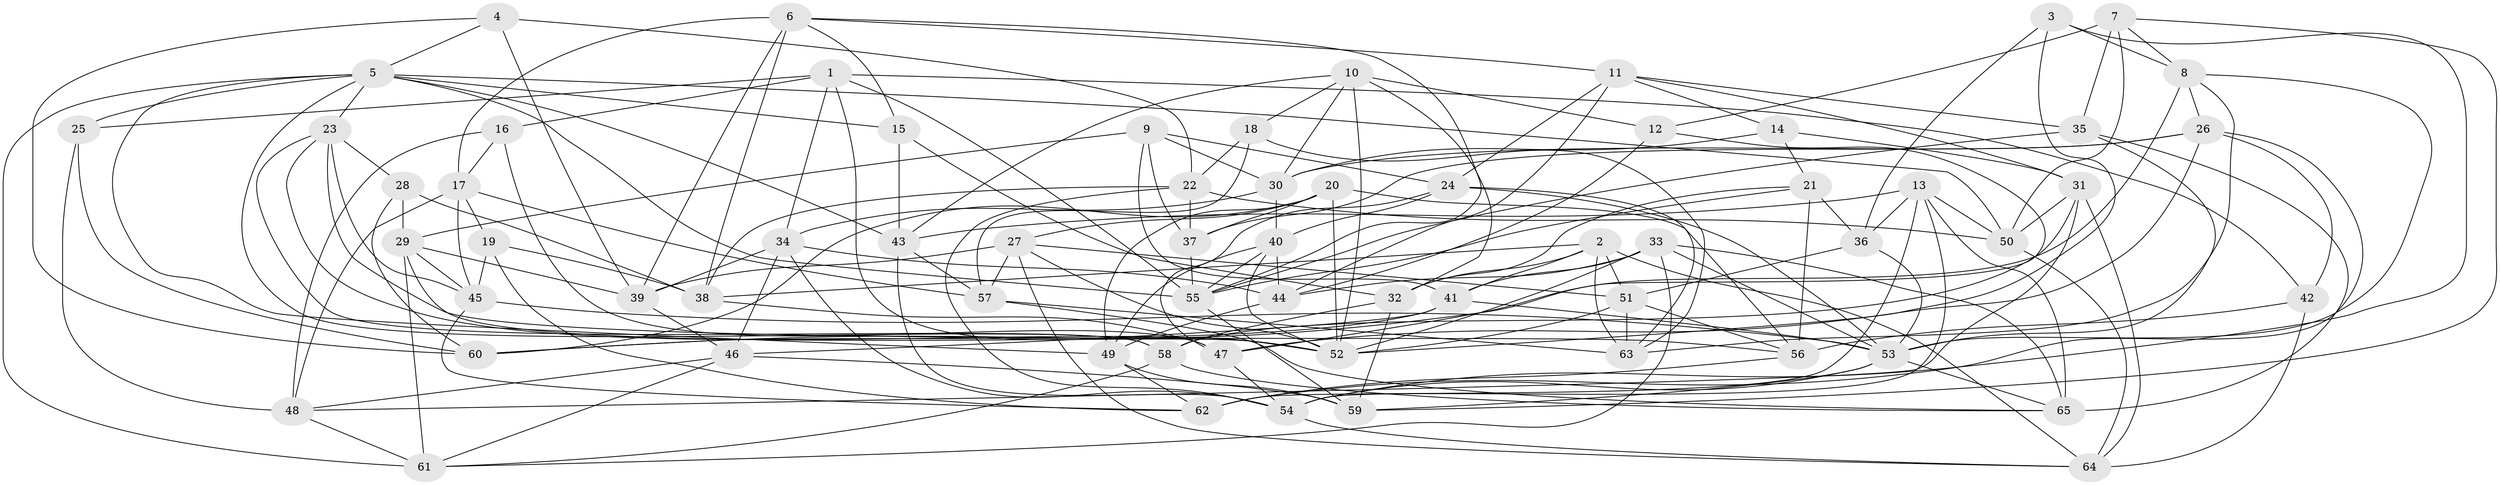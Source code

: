 // original degree distribution, {4: 1.0}
// Generated by graph-tools (version 1.1) at 2025/26/03/09/25 03:26:56]
// undirected, 65 vertices, 189 edges
graph export_dot {
graph [start="1"]
  node [color=gray90,style=filled];
  1;
  2;
  3;
  4;
  5;
  6;
  7;
  8;
  9;
  10;
  11;
  12;
  13;
  14;
  15;
  16;
  17;
  18;
  19;
  20;
  21;
  22;
  23;
  24;
  25;
  26;
  27;
  28;
  29;
  30;
  31;
  32;
  33;
  34;
  35;
  36;
  37;
  38;
  39;
  40;
  41;
  42;
  43;
  44;
  45;
  46;
  47;
  48;
  49;
  50;
  51;
  52;
  53;
  54;
  55;
  56;
  57;
  58;
  59;
  60;
  61;
  62;
  63;
  64;
  65;
  1 -- 16 [weight=1.0];
  1 -- 25 [weight=1.0];
  1 -- 34 [weight=1.0];
  1 -- 42 [weight=1.0];
  1 -- 52 [weight=1.0];
  1 -- 55 [weight=1.0];
  2 -- 32 [weight=1.0];
  2 -- 38 [weight=1.0];
  2 -- 41 [weight=1.0];
  2 -- 51 [weight=1.0];
  2 -- 63 [weight=1.0];
  2 -- 64 [weight=1.0];
  3 -- 8 [weight=1.0];
  3 -- 36 [weight=1.0];
  3 -- 52 [weight=1.0];
  3 -- 54 [weight=1.0];
  4 -- 5 [weight=1.0];
  4 -- 22 [weight=1.0];
  4 -- 39 [weight=1.0];
  4 -- 60 [weight=1.0];
  5 -- 15 [weight=1.0];
  5 -- 23 [weight=1.0];
  5 -- 25 [weight=1.0];
  5 -- 43 [weight=1.0];
  5 -- 49 [weight=1.0];
  5 -- 50 [weight=1.0];
  5 -- 55 [weight=1.0];
  5 -- 58 [weight=1.0];
  5 -- 61 [weight=1.0];
  6 -- 11 [weight=1.0];
  6 -- 15 [weight=1.0];
  6 -- 17 [weight=1.0];
  6 -- 38 [weight=1.0];
  6 -- 39 [weight=1.0];
  6 -- 55 [weight=1.0];
  7 -- 8 [weight=1.0];
  7 -- 12 [weight=1.0];
  7 -- 35 [weight=2.0];
  7 -- 50 [weight=1.0];
  7 -- 59 [weight=1.0];
  8 -- 26 [weight=1.0];
  8 -- 53 [weight=1.0];
  8 -- 60 [weight=1.0];
  8 -- 63 [weight=1.0];
  9 -- 24 [weight=1.0];
  9 -- 29 [weight=1.0];
  9 -- 30 [weight=1.0];
  9 -- 37 [weight=2.0];
  9 -- 41 [weight=1.0];
  10 -- 12 [weight=1.0];
  10 -- 18 [weight=1.0];
  10 -- 30 [weight=1.0];
  10 -- 32 [weight=1.0];
  10 -- 43 [weight=1.0];
  10 -- 52 [weight=1.0];
  11 -- 14 [weight=1.0];
  11 -- 24 [weight=1.0];
  11 -- 31 [weight=1.0];
  11 -- 35 [weight=1.0];
  11 -- 44 [weight=1.0];
  12 -- 44 [weight=1.0];
  12 -- 47 [weight=1.0];
  13 -- 36 [weight=1.0];
  13 -- 43 [weight=1.0];
  13 -- 50 [weight=1.0];
  13 -- 54 [weight=1.0];
  13 -- 62 [weight=1.0];
  13 -- 65 [weight=1.0];
  14 -- 21 [weight=1.0];
  14 -- 30 [weight=1.0];
  14 -- 31 [weight=1.0];
  15 -- 32 [weight=1.0];
  15 -- 43 [weight=1.0];
  16 -- 17 [weight=1.0];
  16 -- 47 [weight=1.0];
  16 -- 48 [weight=1.0];
  17 -- 19 [weight=1.0];
  17 -- 45 [weight=1.0];
  17 -- 48 [weight=1.0];
  17 -- 57 [weight=1.0];
  18 -- 22 [weight=1.0];
  18 -- 57 [weight=1.0];
  18 -- 63 [weight=1.0];
  19 -- 38 [weight=1.0];
  19 -- 45 [weight=1.0];
  19 -- 62 [weight=1.0];
  20 -- 27 [weight=1.0];
  20 -- 37 [weight=1.0];
  20 -- 49 [weight=1.0];
  20 -- 52 [weight=1.0];
  20 -- 56 [weight=1.0];
  20 -- 60 [weight=1.0];
  21 -- 32 [weight=1.0];
  21 -- 36 [weight=2.0];
  21 -- 55 [weight=1.0];
  21 -- 56 [weight=1.0];
  22 -- 37 [weight=1.0];
  22 -- 38 [weight=1.0];
  22 -- 50 [weight=1.0];
  22 -- 54 [weight=1.0];
  23 -- 28 [weight=1.0];
  23 -- 45 [weight=1.0];
  23 -- 52 [weight=1.0];
  23 -- 56 [weight=1.0];
  23 -- 58 [weight=1.0];
  24 -- 40 [weight=1.0];
  24 -- 47 [weight=1.0];
  24 -- 53 [weight=1.0];
  24 -- 63 [weight=1.0];
  25 -- 48 [weight=1.0];
  25 -- 60 [weight=1.0];
  26 -- 30 [weight=1.0];
  26 -- 37 [weight=1.0];
  26 -- 42 [weight=1.0];
  26 -- 47 [weight=1.0];
  26 -- 62 [weight=1.0];
  27 -- 39 [weight=1.0];
  27 -- 51 [weight=1.0];
  27 -- 52 [weight=1.0];
  27 -- 57 [weight=1.0];
  27 -- 64 [weight=1.0];
  28 -- 29 [weight=1.0];
  28 -- 38 [weight=1.0];
  28 -- 60 [weight=1.0];
  29 -- 39 [weight=1.0];
  29 -- 45 [weight=1.0];
  29 -- 52 [weight=1.0];
  29 -- 61 [weight=1.0];
  30 -- 34 [weight=1.0];
  30 -- 40 [weight=1.0];
  31 -- 48 [weight=1.0];
  31 -- 50 [weight=1.0];
  31 -- 58 [weight=1.0];
  31 -- 64 [weight=1.0];
  32 -- 58 [weight=1.0];
  32 -- 59 [weight=1.0];
  33 -- 41 [weight=1.0];
  33 -- 44 [weight=1.0];
  33 -- 52 [weight=1.0];
  33 -- 53 [weight=1.0];
  33 -- 61 [weight=1.0];
  33 -- 65 [weight=1.0];
  34 -- 39 [weight=1.0];
  34 -- 44 [weight=1.0];
  34 -- 46 [weight=1.0];
  34 -- 54 [weight=1.0];
  35 -- 53 [weight=1.0];
  35 -- 55 [weight=1.0];
  35 -- 65 [weight=1.0];
  36 -- 51 [weight=1.0];
  36 -- 53 [weight=1.0];
  37 -- 55 [weight=1.0];
  38 -- 47 [weight=1.0];
  39 -- 46 [weight=1.0];
  40 -- 44 [weight=1.0];
  40 -- 49 [weight=1.0];
  40 -- 52 [weight=1.0];
  40 -- 55 [weight=1.0];
  41 -- 46 [weight=1.0];
  41 -- 53 [weight=1.0];
  41 -- 60 [weight=1.0];
  42 -- 56 [weight=3.0];
  42 -- 64 [weight=1.0];
  43 -- 54 [weight=1.0];
  43 -- 57 [weight=1.0];
  44 -- 49 [weight=1.0];
  45 -- 53 [weight=1.0];
  45 -- 62 [weight=1.0];
  46 -- 48 [weight=1.0];
  46 -- 59 [weight=1.0];
  46 -- 61 [weight=1.0];
  47 -- 54 [weight=1.0];
  48 -- 61 [weight=1.0];
  49 -- 59 [weight=1.0];
  49 -- 62 [weight=1.0];
  50 -- 64 [weight=1.0];
  51 -- 52 [weight=1.0];
  51 -- 56 [weight=1.0];
  51 -- 63 [weight=1.0];
  53 -- 54 [weight=1.0];
  53 -- 59 [weight=1.0];
  53 -- 65 [weight=1.0];
  54 -- 64 [weight=1.0];
  55 -- 59 [weight=1.0];
  56 -- 62 [weight=1.0];
  57 -- 63 [weight=1.0];
  57 -- 65 [weight=1.0];
  58 -- 61 [weight=1.0];
  58 -- 65 [weight=1.0];
}
